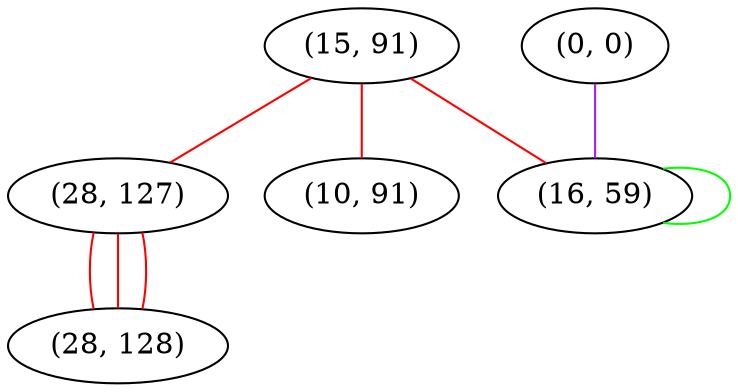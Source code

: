 graph "" {
"(15, 91)";
"(28, 127)";
"(0, 0)";
"(16, 59)";
"(10, 91)";
"(28, 128)";
"(15, 91)" -- "(28, 127)"  [color=red, key=0, weight=1];
"(15, 91)" -- "(10, 91)"  [color=red, key=0, weight=1];
"(15, 91)" -- "(16, 59)"  [color=red, key=0, weight=1];
"(28, 127)" -- "(28, 128)"  [color=red, key=0, weight=1];
"(28, 127)" -- "(28, 128)"  [color=red, key=1, weight=1];
"(28, 127)" -- "(28, 128)"  [color=red, key=2, weight=1];
"(0, 0)" -- "(16, 59)"  [color=purple, key=0, weight=4];
"(16, 59)" -- "(16, 59)"  [color=green, key=0, weight=2];
}
